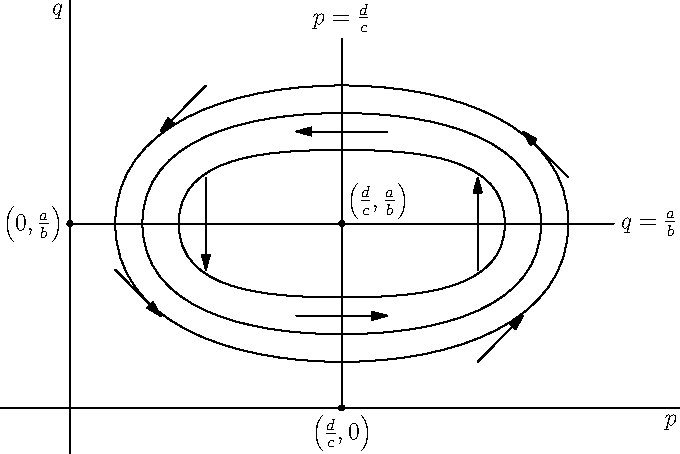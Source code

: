 size(12cm,8cm,IgnoreAspect);
import graph;

yaxis("$q$");
xaxis("$p$");

draw((3,0)--(3,4));
draw((0,2)--(6,2));

label("$q = \frac{a}{b}$",(6,2),E);
label("$p = \frac{d}{c}$",(3,4),N);

dot("$\left(0,\frac{a}{b}\right)$",(0,2),W);
dot("$\left(\frac{d}{c},0\right)$",(3,0),S);
dot("$\left(\frac{d}{c},\frac{a}{b}\right)$",(3,2),NE);

draw((0.5,2){N}..{E}(3,3.5){E}..{S}(5.5,2){S}..{W}(3,0.5){W}..{N}(0.5,2));
draw((0.8,2){N}..{E}(3,3.2){E}..{S}(5.2,2){S}..{W}(3,0.8){W}..{N}(0.8,2));
draw((1.2,2){N}..{E}(3,2.8){E}..{S}(4.8,2){S}..{W}(3,1.2){W}..{N}(1.2,2));

draw((1.5,3.5)--(1,3),Arrow);
draw((5.5,2.5)--(5,3),Arrow);
draw((0.5,1.5)--(1,1),Arrow);
draw((4.5,0.5)--(5,1),Arrow);

draw((3.5,3)--(2.5,3),Arrow);
draw((2.5,1)--(3.5,1),Arrow);
draw((1.5,2.5)--(1.5,1.5),Arrow);
draw((4.5,1.5)--(4.5,2.5),Arrow);
